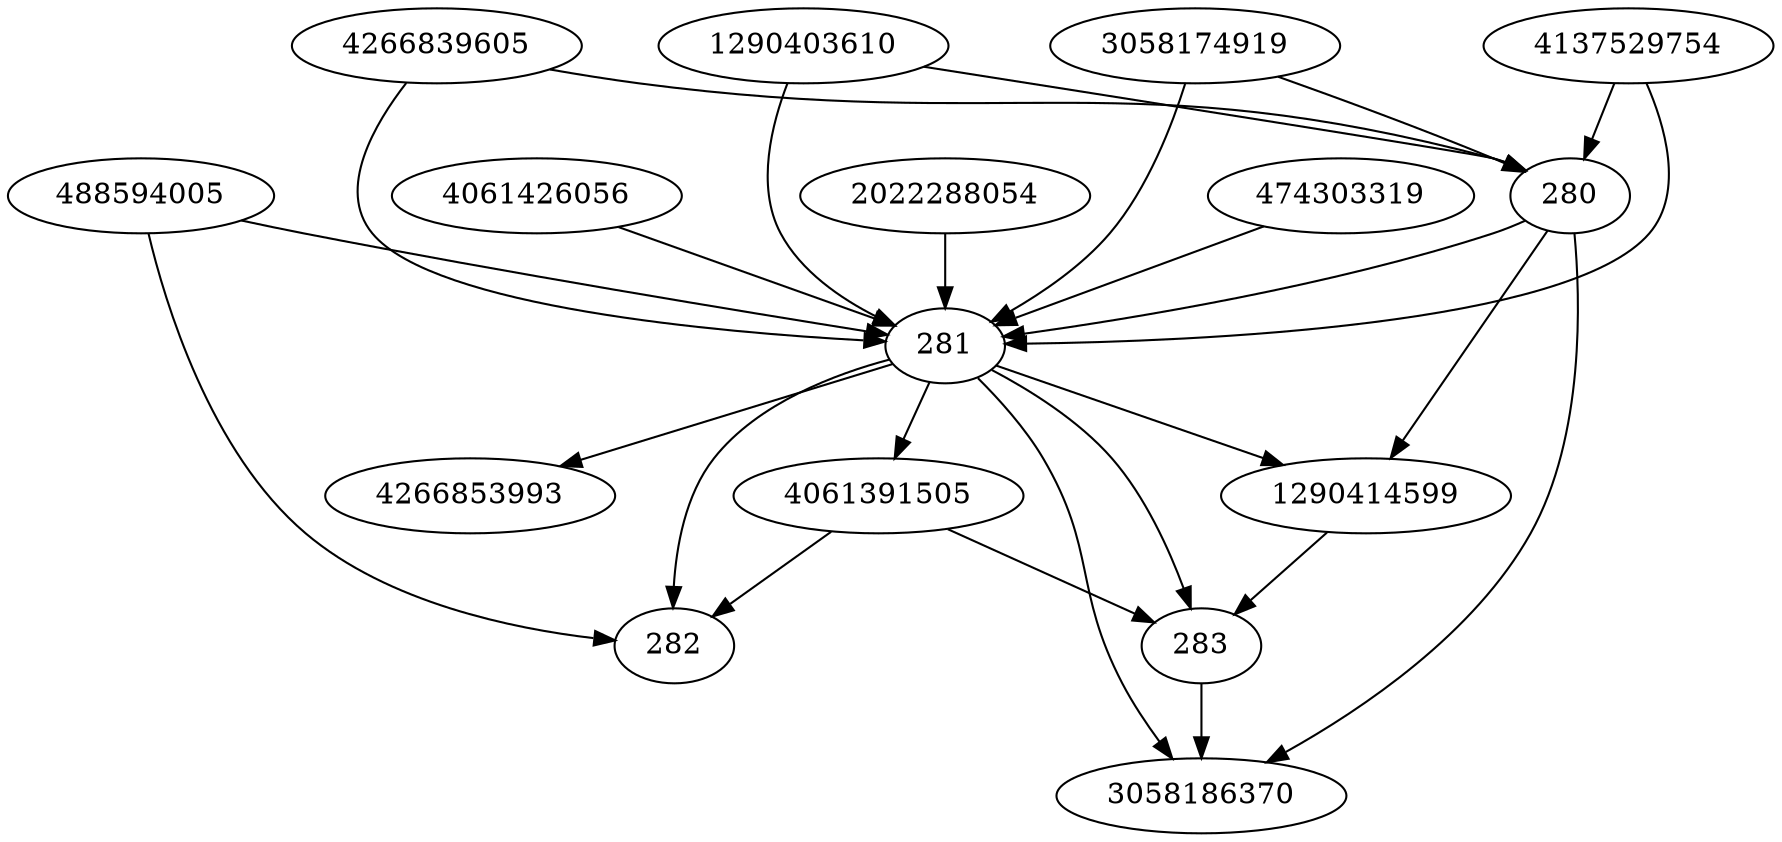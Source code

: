 strict digraph  {
3058186370;
281;
1290414599;
4061426056;
3058174919;
4266853993;
4137529754;
283;
4061391505;
488594005;
2022288054;
474303319;
280;
4266839605;
282;
1290403610;
281 -> 3058186370;
281 -> 282;
281 -> 283;
281 -> 1290414599;
281 -> 4061391505;
281 -> 4266853993;
1290414599 -> 283;
4061426056 -> 281;
3058174919 -> 280;
3058174919 -> 281;
4137529754 -> 280;
4137529754 -> 281;
283 -> 3058186370;
4061391505 -> 282;
4061391505 -> 283;
488594005 -> 281;
488594005 -> 282;
2022288054 -> 281;
474303319 -> 281;
280 -> 3058186370;
280 -> 1290414599;
280 -> 281;
4266839605 -> 280;
4266839605 -> 281;
1290403610 -> 280;
1290403610 -> 281;
}
